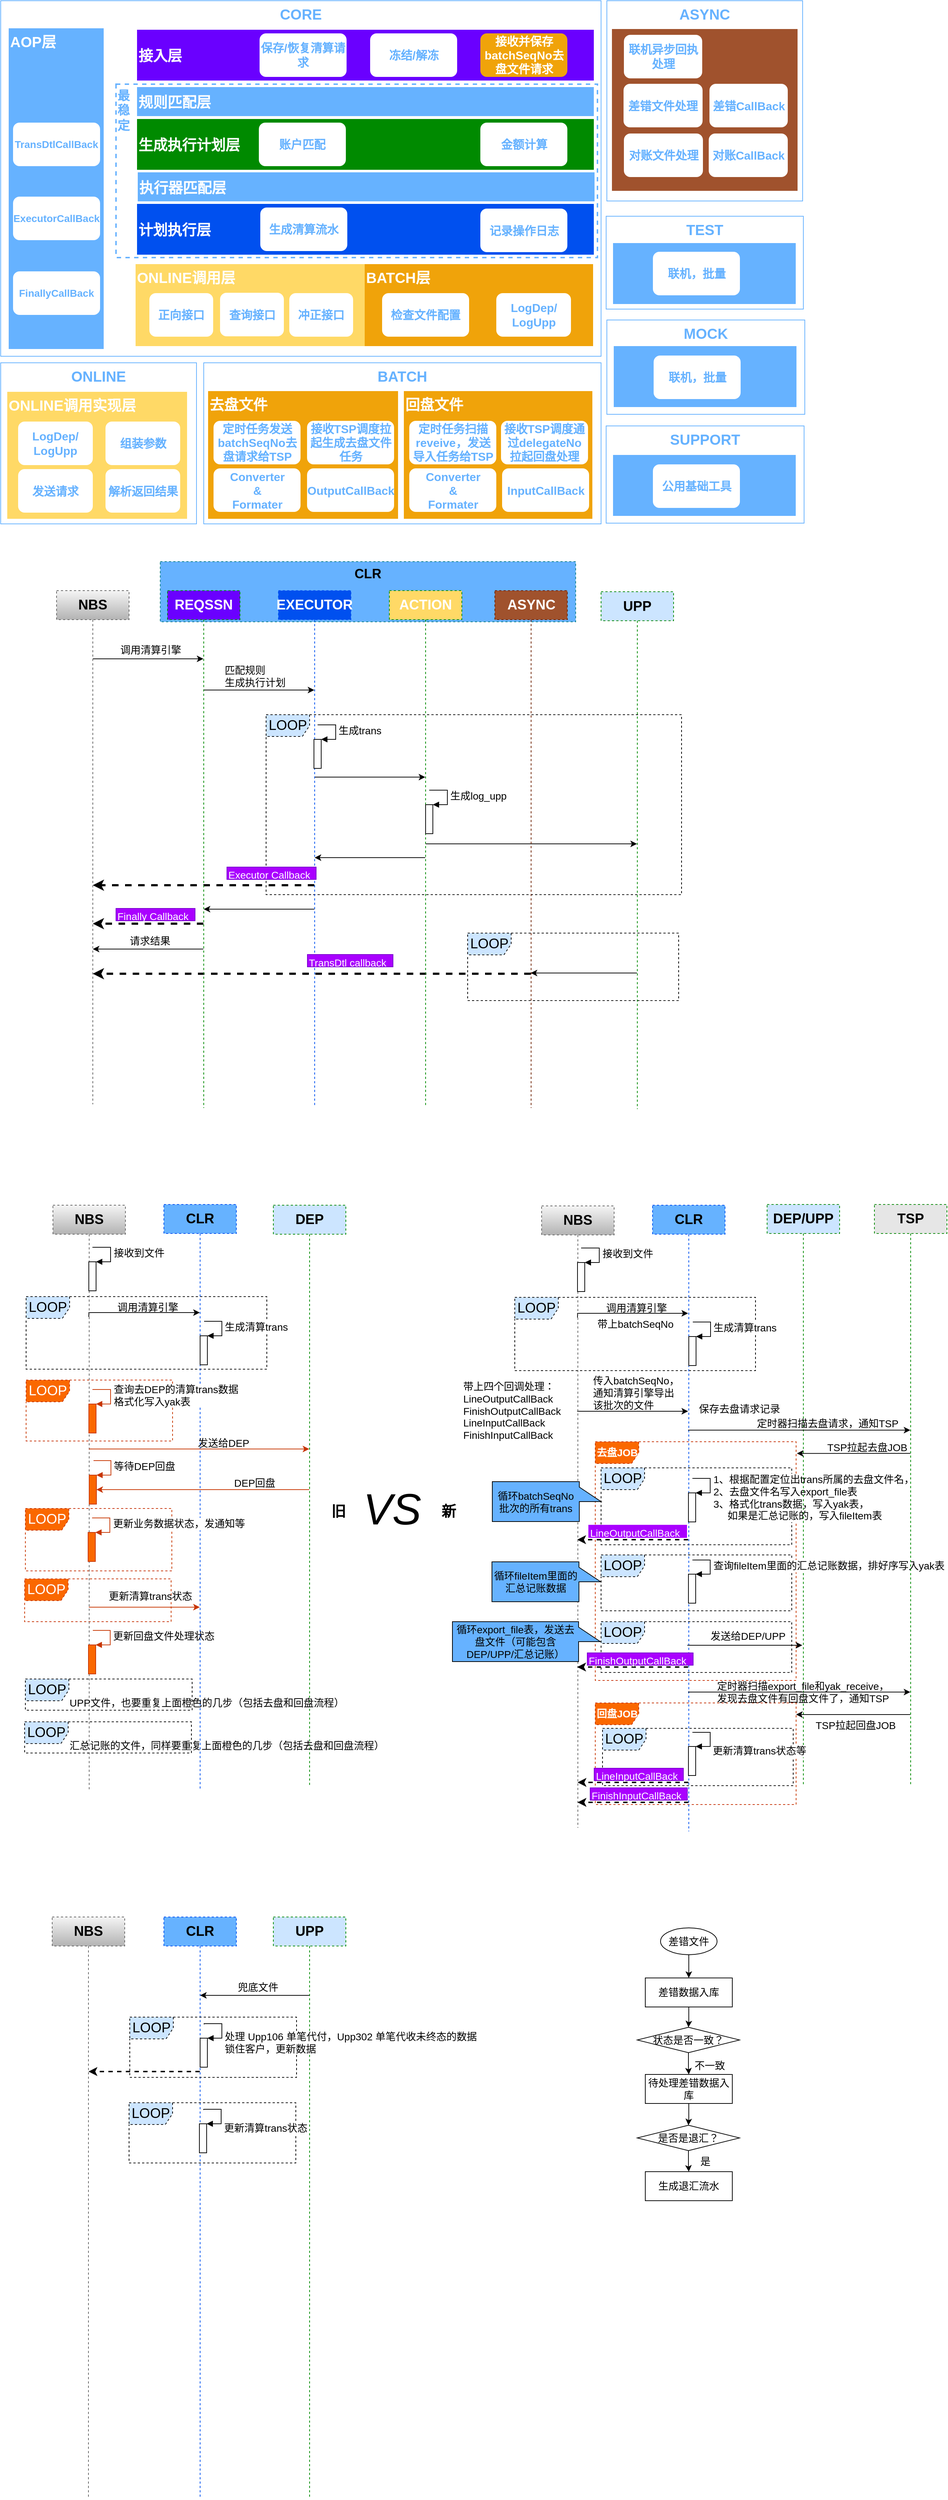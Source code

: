 <mxfile pages="1" version="11.2.8" type="github"><diagram id="kjUhLuTlYEf19-uYpVck" name="ÃÂÃÂ§ÃÂÃÂ¬ÃÂÃÂ¬ 1 ÃÂÃÂ©ÃÂÃÂ¡ÃÂÃÂµ"><mxGraphModel dx="1421" dy="790" grid="0" gridSize="10" guides="1" tooltips="1" connect="1" arrows="1" fold="1" page="0" pageScale="1" pageWidth="827" pageHeight="1169" math="0" shadow="0"><root><mxCell id="0"/><mxCell id="1" parent="0"/><mxCell id="Dk_QuYkN4jDLy0KGSyAI-215" value="回盘JOB" style="shape=umlFrame;whiteSpace=wrap;html=1;dashed=1;labelBackgroundColor=none;strokeColor=#C73500;strokeWidth=1;fillColor=#fa6800;fontSize=14;fontColor=#ffffff;align=left;fontStyle=1" parent="1" vertex="1"><mxGeometry x="820" y="2556" width="277" height="140" as="geometry"/></mxCell><mxCell id="Dk_QuYkN4jDLy0KGSyAI-204" value="去盘JOB" style="shape=umlFrame;whiteSpace=wrap;html=1;dashed=1;labelBackgroundColor=none;strokeColor=#C73500;strokeWidth=1;fillColor=#fa6800;fontSize=14;fontColor=#ffffff;align=left;fontStyle=1" parent="1" vertex="1"><mxGeometry x="820" y="2196" width="277" height="329" as="geometry"/></mxCell><mxCell id="Dk_QuYkN4jDLy0KGSyAI-158" value="LOOP" style="shape=umlFrame;whiteSpace=wrap;html=1;dashed=1;strokeColor=#000000;fillColor=#CCE5FF;fontSize=19;fontColor=#000000;" parent="1" vertex="1"><mxGeometry x="828" y="2232" width="263" height="106" as="geometry"/></mxCell><mxCell id="Dk_QuYkN4jDLy0KGSyAI-108" value="LOOP" style="shape=umlFrame;whiteSpace=wrap;html=1;dashed=1;strokeColor=#C73500;fillColor=#fa6800;fontSize=19;fontColor=#ffffff;" parent="1" vertex="1"><mxGeometry x="33" y="2385" width="202" height="59" as="geometry"/></mxCell><mxCell id="Dk_QuYkN4jDLy0KGSyAI-186" style="edgeStyle=orthogonalEdgeStyle;rounded=0;orthogonalLoop=1;jettySize=auto;html=1;strokeWidth=2;fontSize=14;fontColor=#000000;dashed=1;" parent="1" edge="1"><mxGeometry relative="1" as="geometry"><mxPoint x="948" y="2331" as="sourcePoint"/><mxPoint x="795" y="2331" as="targetPoint"/><Array as="points"><mxPoint x="860" y="2331"/><mxPoint x="860" y="2331"/></Array></mxGeometry></mxCell><mxCell id="Dk_QuYkN4jDLy0KGSyAI-76" value="LOOP" style="shape=umlFrame;whiteSpace=wrap;html=1;dashed=1;strokeColor=#000000;fillColor=#CCE5FF;fontSize=19;fontColor=#000000;" parent="1" vertex="1"><mxGeometry x="35" y="1996" width="332" height="100" as="geometry"/></mxCell><mxCell id="Dk_QuYkN4jDLy0KGSyAI-8" value="LOOP" style="shape=umlFrame;whiteSpace=wrap;html=1;dashed=1;strokeColor=#000000;fillColor=#CCE5FF;fontSize=19;fontColor=#000000;" parent="1" vertex="1"><mxGeometry x="366" y="1194" width="573" height="248" as="geometry"/></mxCell><mxCell id="Dk_QuYkN4jDLy0KGSyAI-35" style="edgeStyle=orthogonalEdgeStyle;rounded=0;orthogonalLoop=1;jettySize=auto;html=1;dashed=1;strokeWidth=3;fontSize=18;fontColor=#000000;" parent="1" source="Dk_QuYkN4jDLy0KGSyAI-39" target="Dk_QuYkN4jDLy0KGSyAI-1" edge="1"><mxGeometry relative="1" as="geometry"><Array as="points"><mxPoint x="559" y="1551"/><mxPoint x="559" y="1551"/></Array></mxGeometry></mxCell><mxCell id="Dk_QuYkN4jDLy0KGSyAI-34" value="LOOP" style="shape=umlFrame;whiteSpace=wrap;html=1;dashed=1;strokeColor=#000000;fillColor=#CCE5FF;fontSize=19;fontColor=#000000;" parent="1" vertex="1"><mxGeometry x="644" y="1495" width="291" height="93" as="geometry"/></mxCell><mxCell id="Dk_QuYkN4jDLy0KGSyAI-33" value="CLR" style="rounded=0;whiteSpace=wrap;html=1;fontSize=18;verticalAlign=top;fontStyle=1;dashed=1;fillColor=#66B2FF;strokeColor=#0e8088;" parent="1" vertex="1"><mxGeometry x="220" y="983" width="573" height="83" as="geometry"/></mxCell><mxCell id="4c6s9izEjnyOQbOyyqgE-10" value="&lt;div&gt;CORE&lt;/div&gt;&lt;div&gt;&lt;br&gt;&lt;/div&gt;" style="rounded=0;whiteSpace=wrap;html=1;align=center;fillColor=none;strokeColor=#66B2FF;fontSize=20;fontStyle=1;fontColor=#66B2FF;verticalAlign=top;" parent="1" vertex="1"><mxGeometry y="210" width="828" height="490" as="geometry"/></mxCell><mxCell id="uKmGDKJGISxBKUMgDR7r-21" value="&lt;div&gt;&lt;b style=&quot;font-size: 17px&quot;&gt;最&lt;/b&gt;&lt;/div&gt;&lt;div&gt;&lt;b style=&quot;font-size: 17px&quot;&gt;稳&lt;/b&gt;&lt;/div&gt;&lt;div&gt;&lt;b style=&quot;font-size: 17px&quot;&gt;定&lt;/b&gt;&lt;/div&gt;" style="rounded=0;whiteSpace=wrap;html=1;fillColor=none;fontColor=#66B2FF;dashed=1;align=left;verticalAlign=top;fontSize=17;strokeColor=#66B2FF;strokeWidth=2;" parent="1" vertex="1"><mxGeometry x="159" y="325" width="664" height="239" as="geometry"/></mxCell><mxCell id="4c6s9izEjnyOQbOyyqgE-11" value="BATCH" style="rounded=0;whiteSpace=wrap;html=1;align=center;fillColor=none;strokeColor=#66B2FF;fontSize=20;fontStyle=1;fontColor=#66B2FF;verticalAlign=top;" parent="1" vertex="1"><mxGeometry x="280" y="709" width="548" height="222" as="geometry"/></mxCell><mxCell id="4c6s9izEjnyOQbOyyqgE-26" value="回盘文件" style="rounded=0;whiteSpace=wrap;html=1;align=left;fillColor=#f0a30a;strokeColor=none;fontSize=20;fontStyle=1;verticalAlign=top;fontColor=#ffffff;" parent="1" vertex="1"><mxGeometry x="556" y="748" width="260" height="176" as="geometry"/></mxCell><mxCell id="4c6s9izEjnyOQbOyyqgE-12" value="ONLINE" style="rounded=0;whiteSpace=wrap;html=1;align=center;fillColor=none;strokeColor=#66B2FF;fontSize=20;fontStyle=1;fontColor=#66B2FF;verticalAlign=top;" parent="1" vertex="1"><mxGeometry y="709" width="270" height="222" as="geometry"/></mxCell><mxCell id="1P6K6oFf8oCfgGA-prA9-4" value="ONLINE调用层" style="rounded=0;whiteSpace=wrap;html=1;align=left;fillColor=#FFD966;strokeColor=none;fontSize=20;fontStyle=1;fontColor=#FFFFFF;verticalAlign=top;" parent="1" vertex="1"><mxGeometry x="186" y="573" width="318" height="113" as="geometry"/></mxCell><mxCell id="H8eZMBbduY-FewTbX4_A-4" value="&lt;font style=&quot;font-size: 20px;&quot; color=&quot;#FFFFFF&quot;&gt;接入层&lt;/font&gt;" style="rounded=0;whiteSpace=wrap;html=1;align=left;fillColor=#6A00FF;strokeColor=none;fontFamily=Helvetica;fontSize=20;fontStyle=1;fontColor=#ffffff;" parent="1" vertex="1"><mxGeometry x="188" y="250" width="630" height="70" as="geometry"/></mxCell><mxCell id="H8eZMBbduY-FewTbX4_A-7" value="&lt;font style=&quot;font-size: 20px&quot; color=&quot;#FFFFFF&quot;&gt;规则&lt;/font&gt;&lt;font style=&quot;font-size: 20px&quot; color=&quot;#FFFFFF&quot;&gt;&lt;font style=&quot;font-size: 20px&quot; color=&quot;#FFFFFF&quot;&gt;匹配&lt;/font&gt;层&lt;/font&gt;" style="rounded=0;whiteSpace=wrap;html=1;align=left;fillColor=#66B2FF;strokeColor=none;fontSize=20;fontStyle=1;fontColor=#ffffff;" parent="1" vertex="1"><mxGeometry x="188" y="329" width="630" height="40" as="geometry"/></mxCell><mxCell id="jm_BWGQIBMTPluMQ3C9E-6" value="&lt;font style=&quot;font-size: 20px&quot; color=&quot;#FFFFFF&quot;&gt;生成执行计划层&lt;/font&gt;" style="rounded=0;whiteSpace=wrap;html=1;align=left;fillColor=#008A00;strokeColor=none;fontSize=20;fontStyle=1;fontColor=#ffffff;" parent="1" vertex="1"><mxGeometry x="188" y="373" width="630" height="70" as="geometry"/></mxCell><mxCell id="jm_BWGQIBMTPluMQ3C9E-7" value="账户匹配" style="rounded=1;whiteSpace=wrap;html=1;align=center;fontSize=16;strokeColor=none;fontColor=#66B2FF;fontStyle=1" parent="1" vertex="1"><mxGeometry x="356" y="378" width="120" height="60" as="geometry"/></mxCell><mxCell id="jm_BWGQIBMTPluMQ3C9E-9" value="&lt;div&gt;金额计算&lt;/div&gt;" style="rounded=1;whiteSpace=wrap;html=1;align=center;fontSize=16;strokeColor=none;fontColor=#66B2FF;fontStyle=1" parent="1" vertex="1"><mxGeometry x="661.5" y="378" width="120" height="60" as="geometry"/></mxCell><mxCell id="jm_BWGQIBMTPluMQ3C9E-10" value="计划执行层" style="rounded=0;whiteSpace=wrap;html=1;align=left;fillColor=#0050EF;strokeColor=none;fontSize=20;fontStyle=1;fontColor=#ffffff;" parent="1" vertex="1"><mxGeometry x="188" y="490" width="630" height="70" as="geometry"/></mxCell><mxCell id="1P6K6oFf8oCfgGA-prA9-13" value="去盘文件" style="rounded=0;whiteSpace=wrap;html=1;align=left;fillColor=#f0a30a;strokeColor=none;fontSize=20;fontStyle=1;verticalAlign=top;fontColor=#ffffff;" parent="1" vertex="1"><mxGeometry x="286" y="748" width="262" height="176" as="geometry"/></mxCell><mxCell id="4c6s9izEjnyOQbOyyqgE-1" value="正向接口" style="rounded=1;whiteSpace=wrap;html=1;align=center;fontSize=16;strokeColor=none;fontColor=#66B2FF;fontStyle=1" parent="1" vertex="1"><mxGeometry x="205" y="613" width="88" height="60" as="geometry"/></mxCell><mxCell id="4c6s9izEjnyOQbOyyqgE-2" value="BATCH层" style="rounded=0;whiteSpace=wrap;html=1;align=left;fillColor=#f0a30a;strokeColor=none;fontSize=20;fontStyle=1;verticalAlign=top;fontColor=#ffffff;" parent="1" vertex="1"><mxGeometry x="502" y="573" width="315" height="113" as="geometry"/></mxCell><mxCell id="4c6s9izEjnyOQbOyyqgE-4" value="检查文件配置" style="rounded=1;whiteSpace=wrap;html=1;align=center;fontSize=16;strokeColor=none;fontColor=#66B2FF;fontStyle=1" parent="1" vertex="1"><mxGeometry x="526" y="613" width="120" height="60" as="geometry"/></mxCell><mxCell id="4c6s9izEjnyOQbOyyqgE-5" value="AOP层" style="rounded=0;whiteSpace=wrap;html=1;align=left;fillColor=#66B2FF;strokeColor=none;fontSize=20;fontStyle=1;fontColor=#ffffff;verticalAlign=top;" parent="1" vertex="1"><mxGeometry x="11" y="248" width="131" height="442" as="geometry"/></mxCell><mxCell id="4c6s9izEjnyOQbOyyqgE-13" value="FinallyCallBack" style="rounded=1;whiteSpace=wrap;html=1;align=center;fontSize=14;strokeColor=none;fontColor=#66B2FF;fontStyle=1" parent="1" vertex="1"><mxGeometry x="17" y="583" width="120" height="60" as="geometry"/></mxCell><mxCell id="4c6s9izEjnyOQbOyyqgE-24" value="ONLINE调用实现层" style="rounded=0;whiteSpace=wrap;html=1;align=left;fillColor=#FFD966;strokeColor=none;fontSize=20;fontStyle=1;fontColor=#FFFFFF;verticalAlign=top;" parent="1" vertex="1"><mxGeometry x="9" y="749" width="248" height="175" as="geometry"/></mxCell><mxCell id="4c6s9izEjnyOQbOyyqgE-25" value="&lt;div&gt;LogDep/&lt;/div&gt;&lt;div&gt;LogUpp&lt;/div&gt;" style="rounded=1;whiteSpace=wrap;html=1;align=center;fontSize=16;strokeColor=none;fontColor=#66B2FF;fontStyle=1" parent="1" vertex="1"><mxGeometry x="24" y="790" width="103" height="60" as="geometry"/></mxCell><mxCell id="4c6s9izEjnyOQbOyyqgE-30" value="ASYNC" style="rounded=0;whiteSpace=wrap;html=1;align=center;fillColor=none;strokeColor=#66B2FF;fontSize=20;fontStyle=1;fontColor=#66B2FF;verticalAlign=top;" parent="1" vertex="1"><mxGeometry x="836" y="210" width="270" height="276" as="geometry"/></mxCell><mxCell id="4c6s9izEjnyOQbOyyqgE-31" value="" style="rounded=0;whiteSpace=wrap;html=1;align=left;fillColor=#a0522d;strokeColor=none;fontSize=20;fontStyle=1;verticalAlign=top;fontColor=#ffffff;" parent="1" vertex="1"><mxGeometry x="843" y="249" width="256" height="223" as="geometry"/></mxCell><mxCell id="4c6s9izEjnyOQbOyyqgE-32" value="联机异步回执处理" style="rounded=1;whiteSpace=wrap;html=1;align=center;fontSize=16;strokeColor=none;fontColor=#66B2FF;fontStyle=1" parent="1" vertex="1"><mxGeometry x="859.5" y="257" width="108" height="60" as="geometry"/></mxCell><mxCell id="TYmXcNXVdZr6F9isr1yF-2" value="&lt;div&gt;生成清算流水&lt;/div&gt;" style="rounded=1;whiteSpace=wrap;html=1;align=center;fontSize=16;strokeColor=none;fontColor=#66B2FF;fontStyle=1" parent="1" vertex="1"><mxGeometry x="358" y="495" width="120" height="60" as="geometry"/></mxCell><mxCell id="TYmXcNXVdZr6F9isr1yF-3" value="记录操作日志" style="rounded=1;whiteSpace=wrap;html=1;align=center;fontSize=16;strokeColor=none;fontColor=#66B2FF;fontStyle=1" parent="1" vertex="1"><mxGeometry x="661.5" y="496.5" width="120" height="60" as="geometry"/></mxCell><mxCell id="uqlAVvZez1j8Dtwm_awE-3" value="TEST" style="rounded=0;whiteSpace=wrap;html=1;align=center;fillColor=none;strokeColor=#66B2FF;fontSize=20;fontStyle=1;fontColor=#66B2FF;verticalAlign=top;" parent="1" vertex="1"><mxGeometry x="835" y="507" width="272" height="128" as="geometry"/></mxCell><mxCell id="uqlAVvZez1j8Dtwm_awE-4" value="MOCK" style="rounded=0;whiteSpace=wrap;html=1;align=center;fillColor=none;strokeColor=#66B2FF;fontSize=20;fontStyle=1;fontColor=#66B2FF;verticalAlign=top;" parent="1" vertex="1"><mxGeometry x="836" y="650" width="273" height="130" as="geometry"/></mxCell><mxCell id="uqlAVvZez1j8Dtwm_awE-5" value="" style="rounded=0;whiteSpace=wrap;html=1;align=left;fillColor=#66B2FF;strokeColor=none;fontSize=20;fontStyle=1;fontColor=#ffffff;verticalAlign=top;" parent="1" vertex="1"><mxGeometry x="844.5" y="544" width="252" height="84" as="geometry"/></mxCell><mxCell id="uqlAVvZez1j8Dtwm_awE-6" value="联机，批量" style="rounded=1;whiteSpace=wrap;html=1;align=center;fontSize=16;strokeColor=none;fontColor=#66B2FF;fontStyle=1" parent="1" vertex="1"><mxGeometry x="899.5" y="556" width="120" height="60" as="geometry"/></mxCell><mxCell id="uqlAVvZez1j8Dtwm_awE-7" value="" style="rounded=0;whiteSpace=wrap;html=1;align=left;fillColor=#66B2FF;strokeColor=none;fontSize=20;fontStyle=1;fontColor=#ffffff;verticalAlign=top;" parent="1" vertex="1"><mxGeometry x="845.5" y="686" width="252" height="84" as="geometry"/></mxCell><mxCell id="uqlAVvZez1j8Dtwm_awE-8" value="联机，批量" style="rounded=1;whiteSpace=wrap;html=1;align=center;fontSize=16;strokeColor=none;fontColor=#66B2FF;fontStyle=1" parent="1" vertex="1"><mxGeometry x="900.5" y="699" width="120" height="60" as="geometry"/></mxCell><mxCell id="H8eZMBbduY-FewTbX4_A-2" value="保存/恢复清算请求" style="rounded=1;whiteSpace=wrap;html=1;align=center;fontSize=16;strokeColor=none;fontColor=#66B2FF;fontStyle=1" parent="1" vertex="1"><mxGeometry x="357" y="255" width="120" height="60" as="geometry"/></mxCell><mxCell id="H8eZMBbduY-FewTbX4_A-3" value="接收并保存batchSeqNo去盘文件请求" style="rounded=1;whiteSpace=wrap;html=1;align=center;fontSize=16;strokeColor=none;fontStyle=1;fillColor=#f0a30a;fontColor=#ffffff;" parent="1" vertex="1"><mxGeometry x="661.5" y="255" width="120" height="60" as="geometry"/></mxCell><mxCell id="uKmGDKJGISxBKUMgDR7r-4" value="组装参数" style="rounded=1;whiteSpace=wrap;html=1;align=center;fontSize=16;strokeColor=none;fontColor=#66B2FF;fontStyle=1" parent="1" vertex="1"><mxGeometry x="144.5" y="790" width="103" height="60" as="geometry"/></mxCell><mxCell id="uKmGDKJGISxBKUMgDR7r-5" value="发送请求" style="rounded=1;whiteSpace=wrap;html=1;align=center;fontSize=16;strokeColor=none;fontColor=#66B2FF;fontStyle=1" parent="1" vertex="1"><mxGeometry x="24" y="855.5" width="103" height="60" as="geometry"/></mxCell><mxCell id="uKmGDKJGISxBKUMgDR7r-6" value="解析返回结果" style="rounded=1;whiteSpace=wrap;html=1;align=center;fontSize=16;strokeColor=none;fontColor=#66B2FF;fontStyle=1" parent="1" vertex="1"><mxGeometry x="144.5" y="855.5" width="103" height="60" as="geometry"/></mxCell><mxCell id="uKmGDKJGISxBKUMgDR7r-14" value="差错文件处理" style="rounded=1;whiteSpace=wrap;html=1;align=center;fontSize=16;strokeColor=none;fontColor=#66B2FF;fontStyle=1" parent="1" vertex="1"><mxGeometry x="859" y="324.5" width="109" height="60" as="geometry"/></mxCell><mxCell id="4c6s9izEjnyOQbOyyqgE-14" value="定时任务发送batchSeqNo去盘请求给TSP" style="rounded=1;whiteSpace=wrap;html=1;align=center;fontSize=16;strokeColor=none;fontColor=#66B2FF;fontStyle=1" parent="1" vertex="1"><mxGeometry x="293.5" y="789" width="120" height="60" as="geometry"/></mxCell><mxCell id="4c6s9izEjnyOQbOyyqgE-17" value="定时任务扫描reveive，发送导入任务给TSP" style="rounded=1;whiteSpace=wrap;html=1;align=center;fontSize=16;strokeColor=none;fontColor=#66B2FF;fontStyle=1" parent="1" vertex="1"><mxGeometry x="563.5" y="789" width="120" height="60" as="geometry"/></mxCell><mxCell id="4c6s9izEjnyOQbOyyqgE-18" value="接收TSP调度通过delegateNo拉起回盘处理" style="rounded=1;whiteSpace=wrap;html=1;align=center;fontSize=16;strokeColor=none;fontColor=#66B2FF;fontStyle=1" parent="1" vertex="1"><mxGeometry x="690" y="789" width="120" height="60" as="geometry"/></mxCell><mxCell id="uqlAVvZez1j8Dtwm_awE-9" value="Converter&lt;br&gt;&amp;amp;&lt;br&gt;Formater" style="rounded=1;whiteSpace=wrap;html=1;align=center;fontSize=16;strokeColor=none;fontColor=#66B2FF;fontStyle=1" parent="1" vertex="1"><mxGeometry x="293.5" y="854.5" width="120" height="60" as="geometry"/></mxCell><mxCell id="uqlAVvZez1j8Dtwm_awE-10" value="Converter&lt;br&gt;&amp;amp;&lt;br&gt;Formater" style="rounded=1;whiteSpace=wrap;html=1;align=center;fontSize=16;strokeColor=none;fontColor=#66B2FF;fontStyle=1" parent="1" vertex="1"><mxGeometry x="563.5" y="854.5" width="120" height="60" as="geometry"/></mxCell><mxCell id="uKmGDKJGISxBKUMgDR7r-25" value="接收TSP调度拉起生成去盘文件任务" style="rounded=1;whiteSpace=wrap;html=1;align=center;fontSize=16;strokeColor=none;fontColor=#66B2FF;fontStyle=1" parent="1" vertex="1"><mxGeometry x="422.5" y="789" width="120" height="60" as="geometry"/></mxCell><mxCell id="uKmGDKJGISxBKUMgDR7r-26" value="OutputCallBack" style="rounded=1;whiteSpace=wrap;html=1;align=center;fontSize=16;strokeColor=none;fontColor=#66B2FF;fontStyle=1" parent="1" vertex="1"><mxGeometry x="422.5" y="854.5" width="120" height="60" as="geometry"/></mxCell><mxCell id="uKmGDKJGISxBKUMgDR7r-27" value="ExecutorCallBack" style="rounded=1;whiteSpace=wrap;html=1;align=center;fontSize=14;strokeColor=none;fontColor=#66B2FF;fontStyle=1" parent="1" vertex="1"><mxGeometry x="17" y="480" width="120" height="60" as="geometry"/></mxCell><mxCell id="uKmGDKJGISxBKUMgDR7r-28" value="差错CallBack" style="rounded=1;whiteSpace=wrap;html=1;align=center;fontSize=16;strokeColor=none;fontColor=#66B2FF;fontStyle=1" parent="1" vertex="1"><mxGeometry x="977.5" y="324.5" width="108" height="60" as="geometry"/></mxCell><mxCell id="uKmGDKJGISxBKUMgDR7r-29" value="对账文件处理" style="rounded=1;whiteSpace=wrap;html=1;align=center;fontSize=16;strokeColor=none;fontColor=#66B2FF;fontStyle=1" parent="1" vertex="1"><mxGeometry x="859.5" y="393" width="109" height="60" as="geometry"/></mxCell><mxCell id="uKmGDKJGISxBKUMgDR7r-30" value="对账CallBack" style="rounded=1;whiteSpace=wrap;html=1;align=center;fontSize=16;strokeColor=none;fontColor=#66B2FF;fontStyle=1" parent="1" vertex="1"><mxGeometry x="976.5" y="393" width="109" height="60" as="geometry"/></mxCell><mxCell id="uKmGDKJGISxBKUMgDR7r-31" value="查询接口" style="rounded=1;whiteSpace=wrap;html=1;align=center;fontSize=16;strokeColor=none;fontColor=#66B2FF;fontStyle=1" parent="1" vertex="1"><mxGeometry x="302.5" y="612.5" width="88" height="60" as="geometry"/></mxCell><mxCell id="uKmGDKJGISxBKUMgDR7r-32" value="冲正接口" style="rounded=1;whiteSpace=wrap;html=1;align=center;fontSize=16;strokeColor=none;fontColor=#66B2FF;fontStyle=1" parent="1" vertex="1"><mxGeometry x="398" y="613" width="88" height="60" as="geometry"/></mxCell><mxCell id="uKmGDKJGISxBKUMgDR7r-33" value="InputCallBack" style="rounded=1;whiteSpace=wrap;html=1;align=center;fontSize=16;strokeColor=none;fontColor=#66B2FF;fontStyle=1" parent="1" vertex="1"><mxGeometry x="691.5" y="854.5" width="120" height="60" as="geometry"/></mxCell><mxCell id="uKmGDKJGISxBKUMgDR7r-34" value="SUPPORT" style="rounded=0;whiteSpace=wrap;html=1;align=center;fillColor=none;strokeColor=#66B2FF;fontSize=20;fontStyle=1;fontColor=#66B2FF;verticalAlign=top;" parent="1" vertex="1"><mxGeometry x="835" y="796" width="273" height="134" as="geometry"/></mxCell><mxCell id="uKmGDKJGISxBKUMgDR7r-35" value="" style="rounded=0;whiteSpace=wrap;html=1;align=left;fillColor=#66B2FF;strokeColor=none;fontSize=20;fontStyle=1;fontColor=#ffffff;verticalAlign=top;" parent="1" vertex="1"><mxGeometry x="844.5" y="836" width="252" height="84" as="geometry"/></mxCell><mxCell id="uKmGDKJGISxBKUMgDR7r-36" value="公用基础工具" style="rounded=1;whiteSpace=wrap;html=1;align=center;fontSize=16;strokeColor=none;fontColor=#66B2FF;fontStyle=1" parent="1" vertex="1"><mxGeometry x="899.5" y="849" width="120" height="60" as="geometry"/></mxCell><mxCell id="Dk_QuYkN4jDLy0KGSyAI-7" style="edgeStyle=orthogonalEdgeStyle;rounded=0;orthogonalLoop=1;jettySize=auto;html=1;fontSize=19;fontColor=#000000;" parent="1" source="Dk_QuYkN4jDLy0KGSyAI-1" target="Dk_QuYkN4jDLy0KGSyAI-5" edge="1"><mxGeometry relative="1" as="geometry"><Array as="points"><mxPoint x="203" y="1117"/><mxPoint x="203" y="1117"/></Array></mxGeometry></mxCell><mxCell id="Dk_QuYkN4jDLy0KGSyAI-1" value="NBS" style="shape=umlLifeline;perimeter=lifelinePerimeter;whiteSpace=wrap;html=1;container=1;collapsible=0;recursiveResize=0;outlineConnect=0;dashed=1;strokeColor=#666666;fillColor=#f5f5f5;fontSize=19;fontStyle=1;gradientColor=#b3b3b3;fontColor=#000000;" parent="1" vertex="1"><mxGeometry x="77" y="1023" width="100" height="708" as="geometry"/></mxCell><mxCell id="Dk_QuYkN4jDLy0KGSyAI-20" style="edgeStyle=orthogonalEdgeStyle;rounded=0;orthogonalLoop=1;jettySize=auto;html=1;fontSize=14;fontColor=#000000;" parent="1" source="Dk_QuYkN4jDLy0KGSyAI-4" target="Dk_QuYkN4jDLy0KGSyAI-12" edge="1"><mxGeometry relative="1" as="geometry"><Array as="points"><mxPoint x="524" y="1280"/><mxPoint x="524" y="1280"/></Array></mxGeometry></mxCell><mxCell id="Dk_QuYkN4jDLy0KGSyAI-29" style="edgeStyle=orthogonalEdgeStyle;rounded=0;orthogonalLoop=1;jettySize=auto;html=1;strokeWidth=3;fontSize=14;fontColor=#000000;dashed=1;" parent="1" source="Dk_QuYkN4jDLy0KGSyAI-4" target="Dk_QuYkN4jDLy0KGSyAI-1" edge="1"><mxGeometry relative="1" as="geometry"><Array as="points"><mxPoint x="223" y="1429"/><mxPoint x="223" y="1429"/></Array></mxGeometry></mxCell><mxCell id="Dk_QuYkN4jDLy0KGSyAI-36" style="edgeStyle=orthogonalEdgeStyle;rounded=0;orthogonalLoop=1;jettySize=auto;html=1;strokeWidth=1;fontSize=18;fontColor=#000000;" parent="1" source="Dk_QuYkN4jDLy0KGSyAI-4" target="Dk_QuYkN4jDLy0KGSyAI-5" edge="1"><mxGeometry relative="1" as="geometry"><Array as="points"><mxPoint x="359" y="1462"/><mxPoint x="359" y="1462"/></Array></mxGeometry></mxCell><mxCell id="Dk_QuYkN4jDLy0KGSyAI-4" value="EXECUTOR" style="shape=umlLifeline;perimeter=lifelinePerimeter;whiteSpace=wrap;html=1;container=1;collapsible=0;recursiveResize=0;outlineConnect=0;dashed=1;strokeColor=#0050EF;fillColor=#0050EF;fontSize=19;fontColor=#FFFFFF;fontStyle=1" parent="1" vertex="1"><mxGeometry x="383" y="1023" width="100" height="710" as="geometry"/></mxCell><mxCell id="Dk_QuYkN4jDLy0KGSyAI-18" value="" style="html=1;points=[];perimeter=orthogonalPerimeter;strokeColor=#000000;fillColor=#ffffff;fontSize=14;fontColor=#FFFFFF;" parent="Dk_QuYkN4jDLy0KGSyAI-4" vertex="1"><mxGeometry x="49" y="205" width="10" height="40" as="geometry"/></mxCell><mxCell id="Dk_QuYkN4jDLy0KGSyAI-19" value="生成trans" style="edgeStyle=orthogonalEdgeStyle;html=1;align=left;spacingLeft=2;endArrow=block;rounded=0;entryX=1;entryY=0;fontSize=14;fontColor=#000000;" parent="Dk_QuYkN4jDLy0KGSyAI-4" target="Dk_QuYkN4jDLy0KGSyAI-18" edge="1"><mxGeometry relative="1" as="geometry"><mxPoint x="54" y="185" as="sourcePoint"/><Array as="points"><mxPoint x="79" y="185"/></Array></mxGeometry></mxCell><mxCell id="Dk_QuYkN4jDLy0KGSyAI-9" style="edgeStyle=orthogonalEdgeStyle;rounded=0;orthogonalLoop=1;jettySize=auto;html=1;fontSize=19;fontColor=#000000;" parent="1" source="Dk_QuYkN4jDLy0KGSyAI-5" target="Dk_QuYkN4jDLy0KGSyAI-4" edge="1"><mxGeometry relative="1" as="geometry"><Array as="points"><mxPoint x="365" y="1160"/><mxPoint x="365" y="1160"/></Array></mxGeometry></mxCell><mxCell id="Dk_QuYkN4jDLy0KGSyAI-31" style="edgeStyle=orthogonalEdgeStyle;rounded=0;orthogonalLoop=1;jettySize=auto;html=1;dashed=1;strokeWidth=3;fontSize=14;fontColor=#000000;" parent="1" source="Dk_QuYkN4jDLy0KGSyAI-5" target="Dk_QuYkN4jDLy0KGSyAI-1" edge="1"><mxGeometry relative="1" as="geometry"><Array as="points"><mxPoint x="211" y="1482"/><mxPoint x="211" y="1482"/></Array></mxGeometry></mxCell><mxCell id="Dk_QuYkN4jDLy0KGSyAI-37" style="edgeStyle=orthogonalEdgeStyle;rounded=0;orthogonalLoop=1;jettySize=auto;html=1;strokeWidth=1;fontSize=18;fontColor=#000000;" parent="1" source="Dk_QuYkN4jDLy0KGSyAI-5" target="Dk_QuYkN4jDLy0KGSyAI-1" edge="1"><mxGeometry relative="1" as="geometry"><Array as="points"><mxPoint x="208" y="1517"/><mxPoint x="208" y="1517"/></Array></mxGeometry></mxCell><mxCell id="Dk_QuYkN4jDLy0KGSyAI-5" value="REQSSN" style="shape=umlLifeline;perimeter=lifelinePerimeter;whiteSpace=wrap;html=1;container=1;collapsible=0;recursiveResize=0;outlineConnect=0;dashed=1;strokeColor=#008A00;fillColor=#6A00FF;fontSize=19;fontColor=#FFFFFF;fontStyle=1" parent="1" vertex="1"><mxGeometry x="230" y="1023" width="100" height="713" as="geometry"/></mxCell><mxCell id="Dk_QuYkN4jDLy0KGSyAI-25" style="edgeStyle=orthogonalEdgeStyle;rounded=0;orthogonalLoop=1;jettySize=auto;html=1;fontSize=14;fontColor=#000000;strokeWidth=1;" parent="1" edge="1"><mxGeometry relative="1" as="geometry"><mxPoint x="877.5" y="1550" as="sourcePoint"/><mxPoint x="731" y="1550" as="targetPoint"/><Array as="points"><mxPoint x="827" y="1550"/><mxPoint x="827" y="1550"/></Array></mxGeometry></mxCell><mxCell id="Dk_QuYkN4jDLy0KGSyAI-6" value="UPP" style="shape=umlLifeline;perimeter=lifelinePerimeter;whiteSpace=wrap;html=1;container=1;collapsible=0;recursiveResize=0;outlineConnect=0;dashed=1;strokeColor=#008A00;fillColor=#CCE5FF;fontSize=19;fontColor=#000000;fontStyle=1" parent="1" vertex="1"><mxGeometry x="828" y="1024.5" width="100" height="713" as="geometry"/></mxCell><mxCell id="Dk_QuYkN4jDLy0KGSyAI-10" value="调用清算引擎" style="text;html=1;resizable=0;points=[];autosize=1;align=left;verticalAlign=top;spacingTop=-4;fontSize=14;fontColor=#000000;" parent="1" vertex="1"><mxGeometry x="162.5" y="1094" width="94" height="17" as="geometry"/></mxCell><mxCell id="Dk_QuYkN4jDLy0KGSyAI-11" value="匹配规则&lt;br&gt;生成执行计划" style="text;html=1;resizable=0;points=[];autosize=1;align=left;verticalAlign=top;spacingTop=-4;fontSize=14;fontColor=#000000;" parent="1" vertex="1"><mxGeometry x="306.5" y="1122" width="94" height="34" as="geometry"/></mxCell><mxCell id="Dk_QuYkN4jDLy0KGSyAI-24" style="edgeStyle=orthogonalEdgeStyle;rounded=0;orthogonalLoop=1;jettySize=auto;html=1;fontSize=14;fontColor=#000000;" parent="1" source="Dk_QuYkN4jDLy0KGSyAI-12" target="Dk_QuYkN4jDLy0KGSyAI-6" edge="1"><mxGeometry relative="1" as="geometry"><Array as="points"><mxPoint x="652" y="1372"/><mxPoint x="652" y="1372"/></Array></mxGeometry></mxCell><mxCell id="Dk_QuYkN4jDLy0KGSyAI-27" style="edgeStyle=orthogonalEdgeStyle;rounded=0;orthogonalLoop=1;jettySize=auto;html=1;strokeWidth=1;fontSize=14;fontColor=#000000;" parent="1" source="Dk_QuYkN4jDLy0KGSyAI-12" target="Dk_QuYkN4jDLy0KGSyAI-4" edge="1"><mxGeometry relative="1" as="geometry"><Array as="points"><mxPoint x="493" y="1391"/><mxPoint x="493" y="1391"/></Array></mxGeometry></mxCell><mxCell id="Dk_QuYkN4jDLy0KGSyAI-12" value="ACTION" style="shape=umlLifeline;perimeter=lifelinePerimeter;whiteSpace=wrap;html=1;container=1;collapsible=0;recursiveResize=0;outlineConnect=0;dashed=1;strokeColor=#008A00;fillColor=#FFD966;fontSize=19;fontColor=#FFFFFF;fontStyle=1" parent="1" vertex="1"><mxGeometry x="536" y="1023" width="100" height="710" as="geometry"/></mxCell><mxCell id="Dk_QuYkN4jDLy0KGSyAI-13" value="冻结/解冻" style="rounded=1;whiteSpace=wrap;html=1;align=center;fontSize=16;strokeColor=none;fontColor=#66B2FF;fontStyle=1" parent="1" vertex="1"><mxGeometry x="509.5" y="255" width="120" height="60" as="geometry"/></mxCell><mxCell id="Dk_QuYkN4jDLy0KGSyAI-22" value="生成log_upp" style="edgeStyle=orthogonalEdgeStyle;html=1;align=left;spacingLeft=2;endArrow=block;rounded=0;entryX=1;entryY=0;fontSize=14;fontColor=#000000;" parent="1" target="Dk_QuYkN4jDLy0KGSyAI-23" edge="1"><mxGeometry relative="1" as="geometry"><mxPoint x="591" y="1298" as="sourcePoint"/><Array as="points"><mxPoint x="616" y="1298"/></Array></mxGeometry></mxCell><mxCell id="Dk_QuYkN4jDLy0KGSyAI-23" value="" style="html=1;points=[];perimeter=orthogonalPerimeter;strokeColor=#000000;fillColor=#ffffff;fontSize=14;fontColor=#FFFFFF;" parent="1" vertex="1"><mxGeometry x="586" y="1318" width="10" height="40" as="geometry"/></mxCell><mxCell id="Dk_QuYkN4jDLy0KGSyAI-26" value="TransDtl callback" style="text;html=1;resizable=0;points=[];autosize=1;align=left;verticalAlign=top;spacingTop=-4;fontSize=14;fillColor=#aa00ff;strokeColor=#7700CC;fontColor=#ffffff;" parent="1" vertex="1"><mxGeometry x="423" y="1524.5" width="118" height="17" as="geometry"/></mxCell><mxCell id="Dk_QuYkN4jDLy0KGSyAI-30" value="Executor Callback" style="text;html=1;resizable=0;points=[];autosize=1;align=left;verticalAlign=top;spacingTop=-4;fontSize=14;fillColor=#aa00ff;strokeColor=#7700CC;fontColor=#ffffff;" parent="1" vertex="1"><mxGeometry x="312" y="1404" width="123" height="17" as="geometry"/></mxCell><mxCell id="Dk_QuYkN4jDLy0KGSyAI-32" value="&lt;div&gt;Finally Callback&lt;/div&gt;" style="text;html=1;resizable=0;points=[];autosize=1;align=left;verticalAlign=top;spacingTop=-4;fontSize=14;fillColor=#aa00ff;strokeColor=#7700CC;fontColor=#ffffff;" parent="1" vertex="1"><mxGeometry x="159" y="1461" width="109" height="17" as="geometry"/></mxCell><mxCell id="Dk_QuYkN4jDLy0KGSyAI-38" value="请求结果" style="text;html=1;resizable=0;points=[];autosize=1;align=left;verticalAlign=top;spacingTop=-4;fontSize=14;fontColor=#000000;" parent="1" vertex="1"><mxGeometry x="176" y="1495" width="66" height="17" as="geometry"/></mxCell><mxCell id="Dk_QuYkN4jDLy0KGSyAI-39" value="ASYNC" style="shape=umlLifeline;perimeter=lifelinePerimeter;whiteSpace=wrap;html=1;container=1;collapsible=0;recursiveResize=0;outlineConnect=0;dashed=1;fontSize=19;fontStyle=1;fillColor=#a0522d;strokeColor=#6D1F00;fontColor=#ffffff;" parent="1" vertex="1"><mxGeometry x="681.5" y="1023" width="100" height="713" as="geometry"/></mxCell><mxCell id="Dk_QuYkN4jDLy0KGSyAI-44" style="edgeStyle=orthogonalEdgeStyle;rounded=0;orthogonalLoop=1;jettySize=auto;html=1;fontSize=19;fontColor=#000000;" parent="1" edge="1"><mxGeometry relative="1" as="geometry"><mxPoint x="121.5" y="2024" as="sourcePoint"/><mxPoint x="274.5" y="2018" as="targetPoint"/><Array as="points"><mxPoint x="122" y="2018"/></Array></mxGeometry></mxCell><mxCell id="Dk_QuYkN4jDLy0KGSyAI-45" value="NBS" style="shape=umlLifeline;perimeter=lifelinePerimeter;whiteSpace=wrap;html=1;container=1;collapsible=0;recursiveResize=0;outlineConnect=0;dashed=1;strokeColor=#666666;fillColor=#f5f5f5;fontSize=19;fontStyle=1;gradientColor=#b3b3b3;fontColor=#000000;" parent="1" vertex="1"><mxGeometry x="72" y="1870" width="100" height="806" as="geometry"/></mxCell><mxCell id="Dk_QuYkN4jDLy0KGSyAI-74" value="" style="html=1;points=[];perimeter=orthogonalPerimeter;strokeColor=#000000;fillColor=#FFFFFF;fontSize=14;fontColor=#000000;" parent="Dk_QuYkN4jDLy0KGSyAI-45" vertex="1"><mxGeometry x="49.5" y="78" width="10" height="40" as="geometry"/></mxCell><mxCell id="Dk_QuYkN4jDLy0KGSyAI-75" value="接收到文件" style="edgeStyle=orthogonalEdgeStyle;html=1;align=left;spacingLeft=2;endArrow=block;rounded=0;entryX=1;entryY=0;strokeWidth=1;fontSize=14;fontColor=#000000;" parent="Dk_QuYkN4jDLy0KGSyAI-45" target="Dk_QuYkN4jDLy0KGSyAI-74" edge="1"><mxGeometry relative="1" as="geometry"><mxPoint x="54.5" y="58" as="sourcePoint"/><Array as="points"><mxPoint x="79.5" y="58"/></Array></mxGeometry></mxCell><mxCell id="Dk_QuYkN4jDLy0KGSyAI-183" value="" style="html=1;points=[];perimeter=orthogonalPerimeter;strokeColor=#C73500;fillColor=#fa6800;fontSize=14;fontColor=#ffffff;" parent="Dk_QuYkN4jDLy0KGSyAI-45" vertex="1"><mxGeometry x="49" y="606" width="10" height="40" as="geometry"/></mxCell><mxCell id="Dk_QuYkN4jDLy0KGSyAI-184" value="更新回盘文件处理状态" style="edgeStyle=orthogonalEdgeStyle;html=1;align=left;spacingLeft=2;endArrow=block;rounded=0;entryX=1;entryY=0;fontSize=14;fontColor=#000000;fillColor=#fa6800;strokeColor=#C73500;" parent="Dk_QuYkN4jDLy0KGSyAI-45" target="Dk_QuYkN4jDLy0KGSyAI-183" edge="1"><mxGeometry relative="1" as="geometry"><mxPoint x="55" y="586" as="sourcePoint"/><Array as="points"><mxPoint x="79" y="586"/></Array></mxGeometry></mxCell><mxCell id="Dk_QuYkN4jDLy0KGSyAI-49" value="CLR" style="shape=umlLifeline;perimeter=lifelinePerimeter;whiteSpace=wrap;html=1;container=1;collapsible=0;recursiveResize=0;outlineConnect=0;dashed=1;strokeColor=#0050EF;fillColor=#66B2FF;fontSize=19;fontColor=#000000;fontStyle=1" parent="1" vertex="1"><mxGeometry x="225" y="1869" width="100" height="808" as="geometry"/></mxCell><mxCell id="Dk_QuYkN4jDLy0KGSyAI-82" value="" style="html=1;points=[];perimeter=orthogonalPerimeter;strokeColor=#000000;fillColor=#ffffff;fontSize=14;fontColor=#FFFFFF;" parent="Dk_QuYkN4jDLy0KGSyAI-49" vertex="1"><mxGeometry x="50" y="181" width="10" height="40" as="geometry"/></mxCell><mxCell id="Dk_QuYkN4jDLy0KGSyAI-83" value="生成清算trans" style="edgeStyle=orthogonalEdgeStyle;html=1;align=left;spacingLeft=2;endArrow=block;rounded=0;entryX=1;entryY=0;fontSize=14;fontColor=#000000;" parent="Dk_QuYkN4jDLy0KGSyAI-49" target="Dk_QuYkN4jDLy0KGSyAI-82" edge="1"><mxGeometry relative="1" as="geometry"><mxPoint x="55.5" y="161" as="sourcePoint"/><Array as="points"><mxPoint x="80" y="161"/></Array></mxGeometry></mxCell><mxCell id="Dk_QuYkN4jDLy0KGSyAI-58" value="调用清算引擎" style="text;html=1;resizable=0;points=[];autosize=1;align=left;verticalAlign=top;spacingTop=-4;fontSize=14;fontColor=#000000;" parent="1" vertex="1"><mxGeometry x="159" y="2000" width="94" height="17" as="geometry"/></mxCell><mxCell id="Dk_QuYkN4jDLy0KGSyAI-70" value="&lt;div&gt;LogDep/&lt;/div&gt;&lt;div&gt;LogUpp&lt;/div&gt;" style="rounded=1;whiteSpace=wrap;html=1;align=center;fontSize=16;strokeColor=none;fontColor=#66B2FF;fontStyle=1" parent="1" vertex="1"><mxGeometry x="683.5" y="613" width="103" height="60" as="geometry"/></mxCell><mxCell id="Dk_QuYkN4jDLy0KGSyAI-93" style="edgeStyle=orthogonalEdgeStyle;rounded=0;orthogonalLoop=1;jettySize=auto;html=1;strokeWidth=1;fontSize=14;fontColor=#000000;fillColor=#fa6800;strokeColor=#C73500;" parent="1" edge="1"><mxGeometry relative="1" as="geometry"><mxPoint x="121.5" y="2206" as="sourcePoint"/><mxPoint x="425.5" y="2206" as="targetPoint"/><Array as="points"><mxPoint x="286" y="2206"/><mxPoint x="286" y="2206"/></Array></mxGeometry></mxCell><mxCell id="Dk_QuYkN4jDLy0KGSyAI-77" value="LOOP" style="shape=umlFrame;whiteSpace=wrap;html=1;dashed=1;strokeColor=#C73500;fillColor=#fa6800;fontSize=19;fontColor=#ffffff;" parent="1" vertex="1"><mxGeometry x="35" y="2111" width="202" height="84" as="geometry"/></mxCell><mxCell id="Dk_QuYkN4jDLy0KGSyAI-78" value="查询去DEP的清算trans数据&lt;br&gt;格式化写入yak表" style="edgeStyle=orthogonalEdgeStyle;html=1;align=left;spacingLeft=2;endArrow=block;rounded=0;entryX=1;entryY=0;fontSize=14;fontColor=#000000;fillColor=#fa6800;strokeColor=#C73500;" parent="1" target="Dk_QuYkN4jDLy0KGSyAI-79" edge="1"><mxGeometry relative="1" as="geometry"><mxPoint x="126.5" y="2124" as="sourcePoint"/><Array as="points"><mxPoint x="151.5" y="2124"/></Array></mxGeometry></mxCell><mxCell id="Dk_QuYkN4jDLy0KGSyAI-79" value="" style="html=1;points=[];perimeter=orthogonalPerimeter;strokeColor=#C73500;fillColor=#fa6800;fontSize=14;fontColor=#ffffff;" parent="1" vertex="1"><mxGeometry x="121.5" y="2144" width="10" height="40" as="geometry"/></mxCell><mxCell id="Dk_QuYkN4jDLy0KGSyAI-113" style="edgeStyle=orthogonalEdgeStyle;rounded=0;orthogonalLoop=1;jettySize=auto;html=1;strokeWidth=1;fontSize=14;fontColor=#000000;fillColor=#fa6800;strokeColor=#C73500;" parent="1" target="Dk_QuYkN4jDLy0KGSyAI-97" edge="1"><mxGeometry relative="1" as="geometry"><mxPoint x="425.5" y="2262" as="sourcePoint"/><Array as="points"><mxPoint x="299" y="2262"/><mxPoint x="299" y="2262"/></Array></mxGeometry></mxCell><mxCell id="Dk_QuYkN4jDLy0KGSyAI-91" value="DEP" style="shape=umlLifeline;perimeter=lifelinePerimeter;whiteSpace=wrap;html=1;container=1;collapsible=0;recursiveResize=0;outlineConnect=0;dashed=1;strokeColor=#008A00;fillColor=#CCE5FF;fontSize=19;fontColor=#000000;fontStyle=1" parent="1" vertex="1"><mxGeometry x="376" y="1870" width="100" height="802" as="geometry"/></mxCell><mxCell id="Dk_QuYkN4jDLy0KGSyAI-94" value="发送给DEP" style="text;html=1;resizable=0;points=[];autosize=1;align=left;verticalAlign=top;spacingTop=-4;fontSize=14;fontColor=#000000;" parent="1" vertex="1"><mxGeometry x="270" y="2186.5" width="80" height="17" as="geometry"/></mxCell><mxCell id="Dk_QuYkN4jDLy0KGSyAI-97" value="" style="html=1;points=[];perimeter=orthogonalPerimeter;strokeColor=#C73500;fillColor=#fa6800;fontSize=14;fontColor=#ffffff;" parent="1" vertex="1"><mxGeometry x="122" y="2242" width="10" height="40" as="geometry"/></mxCell><mxCell id="Dk_QuYkN4jDLy0KGSyAI-98" value="等待DEP回盘" style="edgeStyle=orthogonalEdgeStyle;html=1;align=left;spacingLeft=2;endArrow=block;rounded=0;entryX=1;entryY=0;fontSize=14;fontColor=#000000;fillColor=#fa6800;strokeColor=#C73500;" parent="1" target="Dk_QuYkN4jDLy0KGSyAI-97" edge="1"><mxGeometry relative="1" as="geometry"><mxPoint x="128" y="2222" as="sourcePoint"/><Array as="points"><mxPoint x="152" y="2222"/></Array></mxGeometry></mxCell><mxCell id="Dk_QuYkN4jDLy0KGSyAI-103" value="LOOP" style="shape=umlFrame;whiteSpace=wrap;html=1;dashed=1;strokeColor=#C73500;fillColor=#fa6800;fontSize=19;fontColor=#ffffff;" parent="1" vertex="1"><mxGeometry x="34" y="2288" width="202" height="86" as="geometry"/></mxCell><mxCell id="Dk_QuYkN4jDLy0KGSyAI-104" value="更新业务数据状态，发通知等" style="edgeStyle=orthogonalEdgeStyle;html=1;align=left;spacingLeft=2;endArrow=block;rounded=0;entryX=1;entryY=0;fontSize=14;fontColor=#000000;fillColor=#fa6800;strokeColor=#C73500;" parent="1" target="Dk_QuYkN4jDLy0KGSyAI-105" edge="1"><mxGeometry relative="1" as="geometry"><mxPoint x="126" y="2301" as="sourcePoint"/><Array as="points"><mxPoint x="150.5" y="2301"/></Array></mxGeometry></mxCell><mxCell id="Dk_QuYkN4jDLy0KGSyAI-105" value="" style="html=1;points=[];perimeter=orthogonalPerimeter;strokeColor=#C73500;fillColor=#fa6800;fontSize=14;fontColor=#ffffff;" parent="1" vertex="1"><mxGeometry x="120.5" y="2321" width="10" height="40" as="geometry"/></mxCell><mxCell id="Dk_QuYkN4jDLy0KGSyAI-111" style="edgeStyle=orthogonalEdgeStyle;rounded=0;orthogonalLoop=1;jettySize=auto;html=1;strokeWidth=1;fontSize=14;fontColor=#000000;fillColor=#fa6800;strokeColor=#C73500;" parent="1" edge="1"><mxGeometry relative="1" as="geometry"><mxPoint x="121.5" y="2424" as="sourcePoint"/><mxPoint x="274.5" y="2424" as="targetPoint"/><Array as="points"><mxPoint x="218" y="2424"/><mxPoint x="218" y="2424"/></Array></mxGeometry></mxCell><mxCell id="Dk_QuYkN4jDLy0KGSyAI-112" value="更新清算trans状态" style="text;html=1;resizable=0;points=[];autosize=1;align=left;verticalAlign=top;spacingTop=-4;fontSize=14;fontColor=#000000;" parent="1" vertex="1"><mxGeometry x="146.5" y="2397.5" width="126" height="17" as="geometry"/></mxCell><mxCell id="Dk_QuYkN4jDLy0KGSyAI-114" value="DEP回盘" style="text;html=1;resizable=0;points=[];autosize=1;align=left;verticalAlign=top;spacingTop=-4;fontSize=14;fontColor=#000000;" parent="1" vertex="1"><mxGeometry x="320" y="2242" width="66" height="17" as="geometry"/></mxCell><mxCell id="Dk_QuYkN4jDLy0KGSyAI-115" value="LOOP" style="shape=umlFrame;whiteSpace=wrap;html=1;dashed=1;strokeColor=#000000;fillColor=#CCE5FF;fontSize=19;fontColor=#000000;" parent="1" vertex="1"><mxGeometry x="34" y="2523" width="230" height="43" as="geometry"/></mxCell><mxCell id="Dk_QuYkN4jDLy0KGSyAI-116" value="UPP文件，也要重复上面橙色的几步（包括去盘和回盘流程）" style="text;html=1;resizable=0;points=[];autosize=1;align=left;verticalAlign=top;spacingTop=-4;fontSize=14;fontColor=#000000;" parent="1" vertex="1"><mxGeometry x="92.5" y="2544.5" width="387" height="17" as="geometry"/></mxCell><mxCell id="Dk_QuYkN4jDLy0KGSyAI-124" value="LOOP" style="shape=umlFrame;whiteSpace=wrap;html=1;dashed=1;strokeColor=#000000;fillColor=#CCE5FF;fontSize=19;fontColor=#000000;" parent="1" vertex="1"><mxGeometry x="709" y="1997" width="332" height="101" as="geometry"/></mxCell><mxCell id="Dk_QuYkN4jDLy0KGSyAI-125" style="edgeStyle=orthogonalEdgeStyle;rounded=0;orthogonalLoop=1;jettySize=auto;html=1;fontSize=19;fontColor=#000000;" parent="1" edge="1"><mxGeometry relative="1" as="geometry"><mxPoint x="795.5" y="2025" as="sourcePoint"/><mxPoint x="948" y="2019" as="targetPoint"/><Array as="points"><mxPoint x="795.5" y="2019"/></Array></mxGeometry></mxCell><mxCell id="Dk_QuYkN4jDLy0KGSyAI-153" style="edgeStyle=orthogonalEdgeStyle;rounded=0;orthogonalLoop=1;jettySize=auto;html=1;strokeWidth=1;fontSize=14;fontColor=#000000;" parent="1" edge="1"><mxGeometry relative="1" as="geometry"><mxPoint x="795" y="2154" as="sourcePoint"/><mxPoint x="948" y="2154" as="targetPoint"/><Array as="points"><mxPoint x="871" y="2154"/><mxPoint x="871" y="2154"/></Array></mxGeometry></mxCell><mxCell id="Dk_QuYkN4jDLy0KGSyAI-126" value="NBS" style="shape=umlLifeline;perimeter=lifelinePerimeter;whiteSpace=wrap;html=1;container=1;collapsible=0;recursiveResize=0;outlineConnect=0;dashed=1;strokeColor=#666666;fillColor=#f5f5f5;fontSize=19;fontStyle=1;gradientColor=#b3b3b3;fontColor=#000000;" parent="1" vertex="1"><mxGeometry x="746" y="1871" width="100" height="857" as="geometry"/></mxCell><mxCell id="Dk_QuYkN4jDLy0KGSyAI-127" value="" style="html=1;points=[];perimeter=orthogonalPerimeter;strokeColor=#000000;fillColor=#FFFFFF;fontSize=14;fontColor=#000000;" parent="Dk_QuYkN4jDLy0KGSyAI-126" vertex="1"><mxGeometry x="49.5" y="78" width="10" height="40" as="geometry"/></mxCell><mxCell id="Dk_QuYkN4jDLy0KGSyAI-128" value="接收到文件" style="edgeStyle=orthogonalEdgeStyle;html=1;align=left;spacingLeft=2;endArrow=block;rounded=0;entryX=1;entryY=0;strokeWidth=1;fontSize=14;fontColor=#000000;" parent="Dk_QuYkN4jDLy0KGSyAI-126" target="Dk_QuYkN4jDLy0KGSyAI-127" edge="1"><mxGeometry relative="1" as="geometry"><mxPoint x="54.5" y="58" as="sourcePoint"/><Array as="points"><mxPoint x="79.5" y="58"/></Array></mxGeometry></mxCell><mxCell id="Dk_QuYkN4jDLy0KGSyAI-129" value="CLR" style="shape=umlLifeline;perimeter=lifelinePerimeter;whiteSpace=wrap;html=1;container=1;collapsible=0;recursiveResize=0;outlineConnect=0;dashed=1;strokeColor=#0050EF;fillColor=#66B2FF;fontSize=19;fontColor=#000000;fontStyle=1" parent="1" vertex="1"><mxGeometry x="899" y="1870" width="100" height="863" as="geometry"/></mxCell><mxCell id="Dk_QuYkN4jDLy0KGSyAI-130" value="" style="html=1;points=[];perimeter=orthogonalPerimeter;strokeColor=#000000;fillColor=#ffffff;fontSize=14;fontColor=#FFFFFF;" parent="Dk_QuYkN4jDLy0KGSyAI-129" vertex="1"><mxGeometry x="50" y="181" width="10" height="40" as="geometry"/></mxCell><mxCell id="Dk_QuYkN4jDLy0KGSyAI-131" value="生成清算trans" style="edgeStyle=orthogonalEdgeStyle;html=1;align=left;spacingLeft=2;endArrow=block;rounded=0;entryX=1;entryY=0;fontSize=14;fontColor=#000000;" parent="Dk_QuYkN4jDLy0KGSyAI-129" target="Dk_QuYkN4jDLy0KGSyAI-130" edge="1"><mxGeometry relative="1" as="geometry"><mxPoint x="55.5" y="161" as="sourcePoint"/><Array as="points"><mxPoint x="80" y="161"/></Array></mxGeometry></mxCell><mxCell id="Dk_QuYkN4jDLy0KGSyAI-132" value="调用清算引擎" style="text;html=1;resizable=0;points=[];autosize=1;align=left;verticalAlign=top;spacingTop=-4;fontSize=14;fontColor=#000000;" parent="1" vertex="1"><mxGeometry x="832.5" y="2001" width="94" height="17" as="geometry"/></mxCell><mxCell id="Dk_QuYkN4jDLy0KGSyAI-152" value="带上batchSeqNo" style="text;html=1;resizable=0;points=[];autosize=1;align=left;verticalAlign=top;spacingTop=-4;fontSize=14;fontColor=#000000;" parent="1" vertex="1"><mxGeometry x="820.5" y="2023" width="115" height="17" as="geometry"/></mxCell><mxCell id="Dk_QuYkN4jDLy0KGSyAI-154" value="&lt;div&gt;传入batchSeqNo，&lt;/div&gt;&lt;div&gt;通知清算引擎导出&lt;/div&gt;&lt;div&gt;该批次的文件&lt;/div&gt;" style="text;html=1;resizable=0;points=[];autosize=1;align=left;verticalAlign=top;spacingTop=-4;fontSize=14;fontColor=#000000;" parent="1" vertex="1"><mxGeometry x="815" y="2101" width="129" height="51" as="geometry"/></mxCell><mxCell id="Dk_QuYkN4jDLy0KGSyAI-155" value="&lt;div&gt;带上四个回调处理：&lt;/div&gt;&lt;div&gt;LineOutputCallBack&lt;br&gt;FinishOutputCallBack&lt;br&gt;LineInputCallBack&lt;br&gt;FinishInputCallBack&lt;br&gt;&lt;/div&gt;" style="text;html=1;resizable=0;points=[];autosize=1;align=left;verticalAlign=top;spacingTop=-4;fontSize=14;fontColor=#000000;" parent="1" vertex="1"><mxGeometry x="636" y="2108.5" width="146" height="85" as="geometry"/></mxCell><mxCell id="Dk_QuYkN4jDLy0KGSyAI-159" value="" style="html=1;points=[];perimeter=orthogonalPerimeter;strokeColor=#000000;fillColor=#ffffff;fontSize=14;fontColor=#FFFFFF;" parent="1" vertex="1"><mxGeometry x="948.5" y="2266.5" width="10" height="40" as="geometry"/></mxCell><mxCell id="Dk_QuYkN4jDLy0KGSyAI-160" value="1、根据配置定位出trans所属的去盘文件名，&lt;br&gt;&lt;div&gt;2、去盘文件名写入export_file表&lt;/div&gt;&lt;div&gt;3、格式化trans数据，写入yak表，&lt;/div&gt;&lt;div&gt;&amp;nbsp;&amp;nbsp;&amp;nbsp;&amp;nbsp; 如果是汇总记账的，写入fileItem表&lt;/div&gt;" style="edgeStyle=orthogonalEdgeStyle;html=1;align=left;spacingLeft=2;endArrow=block;rounded=0;entryX=1;entryY=0;fontSize=14;fontColor=#000000;" parent="1" target="Dk_QuYkN4jDLy0KGSyAI-159" edge="1"><mxGeometry x="0.385" y="6" relative="1" as="geometry"><mxPoint x="954" y="2246.5" as="sourcePoint"/><Array as="points"><mxPoint x="978.5" y="2246.5"/></Array><mxPoint as="offset"/></mxGeometry></mxCell><mxCell id="Dk_QuYkN4jDLy0KGSyAI-166" value="LOOP" style="shape=umlFrame;whiteSpace=wrap;html=1;dashed=1;strokeColor=#000000;fillColor=#CCE5FF;fontSize=19;fontColor=#000000;" parent="1" vertex="1"><mxGeometry x="33" y="2582" width="230" height="43" as="geometry"/></mxCell><mxCell id="Dk_QuYkN4jDLy0KGSyAI-167" value="汇总记账的文件，同样要重复上面橙色的几步（包括去盘和回盘流程）" style="text;html=1;resizable=0;points=[];autosize=1;align=left;verticalAlign=top;spacingTop=-4;fontSize=14;fontColor=#000000;" parent="1" vertex="1"><mxGeometry x="92.5" y="2603.5" width="444" height="17" as="geometry"/></mxCell><mxCell id="Dk_QuYkN4jDLy0KGSyAI-181" style="edgeStyle=orthogonalEdgeStyle;rounded=0;orthogonalLoop=1;jettySize=auto;html=1;strokeWidth=1;fontSize=14;fontColor=#000000;" parent="1" edge="1"><mxGeometry relative="1" as="geometry"><mxPoint x="947" y="2476.5" as="sourcePoint"/><mxPoint x="1105.5" y="2476.5" as="targetPoint"/><Array as="points"><mxPoint x="1041" y="2476.5"/><mxPoint x="1041" y="2476.5"/></Array></mxGeometry></mxCell><mxCell id="Dk_QuYkN4jDLy0KGSyAI-175" value="LOOP" style="shape=umlFrame;whiteSpace=wrap;html=1;dashed=1;strokeColor=#000000;fillColor=#CCE5FF;fontSize=19;fontColor=#000000;" parent="1" vertex="1"><mxGeometry x="828" y="2444" width="263" height="70" as="geometry"/></mxCell><mxCell id="Dk_QuYkN4jDLy0KGSyAI-180" value="DEP/UPP" style="shape=umlLifeline;perimeter=lifelinePerimeter;whiteSpace=wrap;html=1;container=1;collapsible=0;recursiveResize=0;outlineConnect=0;dashed=1;strokeColor=#008A00;fillColor=#CCE5FF;fontSize=19;fontColor=#000000;fontStyle=1" parent="1" vertex="1"><mxGeometry x="1057" y="1869" width="100" height="802" as="geometry"/></mxCell><mxCell id="Dk_QuYkN4jDLy0KGSyAI-213" style="edgeStyle=orthogonalEdgeStyle;rounded=0;orthogonalLoop=1;jettySize=auto;html=1;strokeWidth=1;fontSize=14;fontColor=#000000;" parent="1" edge="1"><mxGeometry relative="1" as="geometry"><mxPoint x="948" y="2541" as="sourcePoint"/><mxPoint x="1254.5" y="2541" as="targetPoint"/><Array as="points"><mxPoint x="1158" y="2541"/><mxPoint x="1158" y="2541"/></Array></mxGeometry></mxCell><mxCell id="Dk_QuYkN4jDLy0KGSyAI-182" value="发送给DEP/UPP" style="text;html=1;resizable=0;points=[];autosize=1;align=left;verticalAlign=top;spacingTop=-4;fontSize=14;fontColor=#000000;" parent="1" vertex="1"><mxGeometry x="976.5" y="2452.5" width="111" height="17" as="geometry"/></mxCell><mxCell id="Dk_QuYkN4jDLy0KGSyAI-187" value="&lt;div&gt;循环batchSeqNo批次的所有trans&lt;/div&gt;" style="shape=callout;whiteSpace=wrap;html=1;perimeter=calloutPerimeter;strokeColor=#000000;fillColor=#66B2FF;fontSize=14;fontColor=#000000;direction=north;" parent="1" vertex="1"><mxGeometry x="678" y="2251" width="150" height="55" as="geometry"/></mxCell><mxCell id="Dk_QuYkN4jDLy0KGSyAI-188" value="LineOutputCallBack" style="text;html=1;resizable=0;points=[];autosize=1;align=left;verticalAlign=top;spacingTop=-4;fontSize=14;fontColor=#ffffff;fillColor=#AA00FF;strokeColor=#AA00FF;" parent="1" vertex="1"><mxGeometry x="811" y="2311" width="135" height="17" as="geometry"/></mxCell><mxCell id="Dk_QuYkN4jDLy0KGSyAI-189" value="LOOP" style="shape=umlFrame;whiteSpace=wrap;html=1;dashed=1;strokeColor=#000000;fillColor=#CCE5FF;fontSize=19;fontColor=#000000;labelBackgroundColor=none;" parent="1" vertex="1"><mxGeometry x="828" y="2352" width="263" height="77" as="geometry"/></mxCell><mxCell id="Dk_QuYkN4jDLy0KGSyAI-190" value="" style="html=1;points=[];perimeter=orthogonalPerimeter;strokeColor=#000000;fillColor=#ffffff;fontSize=14;fontColor=#FFFFFF;" parent="1" vertex="1"><mxGeometry x="948.5" y="2378.5" width="10" height="40" as="geometry"/></mxCell><mxCell id="Dk_QuYkN4jDLy0KGSyAI-191" value="查询fileItem里面的汇总记账数据，排好序写入yak表" style="edgeStyle=orthogonalEdgeStyle;html=1;align=left;spacingLeft=2;endArrow=block;rounded=0;entryX=1;entryY=0;fontSize=14;fontColor=#000000;" parent="1" target="Dk_QuYkN4jDLy0KGSyAI-190" edge="1"><mxGeometry relative="1" as="geometry"><mxPoint x="954" y="2359" as="sourcePoint"/><Array as="points"><mxPoint x="978.5" y="2358.5"/></Array></mxGeometry></mxCell><mxCell id="Dk_QuYkN4jDLy0KGSyAI-192" value="&lt;div&gt;循环fileItem里面的汇总记账数据&lt;/div&gt;" style="shape=callout;whiteSpace=wrap;html=1;perimeter=calloutPerimeter;strokeColor=#000000;fillColor=#66B2FF;fontSize=14;fontColor=#000000;direction=north;" parent="1" vertex="1"><mxGeometry x="677.5" y="2361.5" width="150" height="55" as="geometry"/></mxCell><mxCell id="Dk_QuYkN4jDLy0KGSyAI-193" value="&lt;div&gt;循环export_file表，发送去盘文件（可能包含DEP/UPP/汇总记账）&lt;/div&gt;" style="shape=callout;whiteSpace=wrap;html=1;perimeter=calloutPerimeter;strokeColor=#000000;fillColor=#66B2FF;fontSize=14;fontColor=#000000;direction=north;" parent="1" vertex="1"><mxGeometry x="623" y="2444" width="204" height="55" as="geometry"/></mxCell><mxCell id="Dk_QuYkN4jDLy0KGSyAI-194" value="VS" style="text;html=1;resizable=0;points=[];autosize=1;align=left;verticalAlign=top;spacingTop=-4;fontSize=60;fontColor=#000000;strokeWidth=1;fontStyle=2" parent="1" vertex="1"><mxGeometry x="498" y="2251" width="28" height="17" as="geometry"/></mxCell><mxCell id="Dk_QuYkN4jDLy0KGSyAI-199" style="edgeStyle=orthogonalEdgeStyle;rounded=0;orthogonalLoop=1;jettySize=auto;html=1;strokeWidth=2;fontSize=14;fontColor=#000000;dashed=1;" parent="1" edge="1"><mxGeometry relative="1" as="geometry"><mxPoint x="948" y="2506.5" as="sourcePoint"/><mxPoint x="795" y="2506.5" as="targetPoint"/><Array as="points"><mxPoint x="860" y="2506.5"/><mxPoint x="860" y="2506.5"/></Array></mxGeometry></mxCell><mxCell id="Dk_QuYkN4jDLy0KGSyAI-200" value="FinishOutputCallBack" style="text;html=1;resizable=0;points=[];autosize=1;align=left;verticalAlign=top;spacingTop=-4;fontSize=14;fontColor=#ffffff;fillColor=#aa00ff;strokeColor=#7700CC;" parent="1" vertex="1"><mxGeometry x="809" y="2487" width="146" height="17" as="geometry"/></mxCell><mxCell id="Dk_QuYkN4jDLy0KGSyAI-211" style="edgeStyle=orthogonalEdgeStyle;rounded=0;orthogonalLoop=1;jettySize=auto;html=1;entryX=1.004;entryY=0.049;entryDx=0;entryDy=0;entryPerimeter=0;strokeWidth=1;fontSize=14;fontColor=#000000;" parent="1" target="Dk_QuYkN4jDLy0KGSyAI-204" edge="1"><mxGeometry relative="1" as="geometry"><mxPoint x="1254.5" y="2212" as="sourcePoint"/><Array as="points"><mxPoint x="1212" y="2212"/><mxPoint x="1212" y="2212"/></Array></mxGeometry></mxCell><mxCell id="Dk_QuYkN4jDLy0KGSyAI-226" style="edgeStyle=orthogonalEdgeStyle;rounded=0;orthogonalLoop=1;jettySize=auto;html=1;entryX=1;entryY=0.114;entryDx=0;entryDy=0;entryPerimeter=0;strokeWidth=1;fontSize=20;fontColor=#000000;" parent="1" target="Dk_QuYkN4jDLy0KGSyAI-215" edge="1"><mxGeometry relative="1" as="geometry"><mxPoint x="1254.5" y="2572" as="sourcePoint"/><Array as="points"><mxPoint x="1220" y="2572"/><mxPoint x="1220" y="2572"/></Array></mxGeometry></mxCell><mxCell id="Dk_QuYkN4jDLy0KGSyAI-205" value="TSP" style="shape=umlLifeline;perimeter=lifelinePerimeter;whiteSpace=wrap;html=1;container=1;collapsible=0;recursiveResize=0;outlineConnect=0;dashed=1;strokeColor=#008A00;fillColor=#E6E6E6;fontSize=19;fontColor=#000000;fontStyle=1" parent="1" vertex="1"><mxGeometry x="1205" y="1869" width="100" height="802" as="geometry"/></mxCell><mxCell id="Dk_QuYkN4jDLy0KGSyAI-209" style="edgeStyle=orthogonalEdgeStyle;rounded=0;orthogonalLoop=1;jettySize=auto;html=1;strokeWidth=1;fontSize=14;fontColor=#000000;" parent="1" edge="1"><mxGeometry relative="1" as="geometry"><mxPoint x="948" y="2180" as="sourcePoint"/><mxPoint x="1254.5" y="2180" as="targetPoint"/><Array as="points"><mxPoint x="1076" y="2180"/><mxPoint x="1076" y="2180"/></Array></mxGeometry></mxCell><mxCell id="Dk_QuYkN4jDLy0KGSyAI-208" value="保存去盘请求记录" style="text;html=1;resizable=0;points=[];autosize=1;align=left;verticalAlign=top;spacingTop=-4;fontSize=14;fontColor=#000000;" parent="1" vertex="1"><mxGeometry x="961" y="2140" width="122" height="17" as="geometry"/></mxCell><mxCell id="Dk_QuYkN4jDLy0KGSyAI-210" value="定时器扫描去盘请求，通知TSP" style="text;html=1;resizable=0;points=[];autosize=1;align=left;verticalAlign=top;spacingTop=-4;fontSize=14;fontColor=#000000;" parent="1" vertex="1"><mxGeometry x="1041" y="2159.5" width="205" height="17" as="geometry"/></mxCell><mxCell id="Dk_QuYkN4jDLy0KGSyAI-212" value="TSP拉起去盘JOB" style="text;html=1;resizable=0;points=[];autosize=1;align=left;verticalAlign=top;spacingTop=-4;fontSize=14;fontColor=#000000;" parent="1" vertex="1"><mxGeometry x="1138" y="2193" width="119" height="17" as="geometry"/></mxCell><mxCell id="Dk_QuYkN4jDLy0KGSyAI-214" value="&lt;div&gt;定时器扫描export_file和yak_receive，&lt;/div&gt;&lt;div&gt;发现去盘文件有回盘文件了，通知TSP&lt;/div&gt;" style="text;html=1;resizable=0;points=[];autosize=1;align=left;verticalAlign=top;spacingTop=-4;fontSize=14;fontColor=#000000;" parent="1" vertex="1"><mxGeometry x="986" y="2522" width="249" height="34" as="geometry"/></mxCell><mxCell id="Dk_QuYkN4jDLy0KGSyAI-216" value="LOOP" style="shape=umlFrame;whiteSpace=wrap;html=1;dashed=1;strokeColor=#000000;fillColor=#CCE5FF;fontSize=19;fontColor=#000000;" parent="1" vertex="1"><mxGeometry x="830" y="2591" width="263" height="79" as="geometry"/></mxCell><mxCell id="Dk_QuYkN4jDLy0KGSyAI-217" value="" style="html=1;points=[];perimeter=orthogonalPerimeter;strokeColor=#000000;fillColor=#ffffff;fontSize=14;fontColor=#FFFFFF;" parent="1" vertex="1"><mxGeometry x="948.5" y="2616" width="10" height="40" as="geometry"/></mxCell><mxCell id="Dk_QuYkN4jDLy0KGSyAI-218" value="更新清算trans状态等" style="edgeStyle=orthogonalEdgeStyle;html=1;align=left;spacingLeft=2;endArrow=block;rounded=0;entryX=1;entryY=0;fontSize=14;fontColor=#000000;" parent="1" target="Dk_QuYkN4jDLy0KGSyAI-217" edge="1"><mxGeometry x="0.394" y="6" relative="1" as="geometry"><mxPoint x="954" y="2596.5" as="sourcePoint"/><Array as="points"><mxPoint x="978.5" y="2596"/></Array><mxPoint as="offset"/></mxGeometry></mxCell><mxCell id="Dk_QuYkN4jDLy0KGSyAI-219" style="edgeStyle=orthogonalEdgeStyle;rounded=0;orthogonalLoop=1;jettySize=auto;html=1;strokeWidth=2;fontSize=14;fontColor=#000000;dashed=1;" parent="1" edge="1"><mxGeometry relative="1" as="geometry"><mxPoint x="948.5" y="2665.5" as="sourcePoint"/><mxPoint x="795.5" y="2665.5" as="targetPoint"/><Array as="points"><mxPoint x="860.5" y="2665.5"/><mxPoint x="860.5" y="2665.5"/></Array></mxGeometry></mxCell><mxCell id="Dk_QuYkN4jDLy0KGSyAI-220" value="LineInputCallBack" style="text;html=1;resizable=0;points=[];autosize=1;align=left;verticalAlign=top;spacingTop=-4;fontSize=14;fontColor=#ffffff;fillColor=#aa00ff;strokeColor=#7700CC;" parent="1" vertex="1"><mxGeometry x="818.5" y="2646" width="123" height="17" as="geometry"/></mxCell><mxCell id="Dk_QuYkN4jDLy0KGSyAI-222" style="edgeStyle=orthogonalEdgeStyle;rounded=0;orthogonalLoop=1;jettySize=auto;html=1;strokeWidth=2;fontSize=14;fontColor=#000000;dashed=1;" parent="1" edge="1"><mxGeometry relative="1" as="geometry"><mxPoint x="948.5" y="2693" as="sourcePoint"/><mxPoint x="795.5" y="2693" as="targetPoint"/><Array as="points"><mxPoint x="860" y="2692.5"/><mxPoint x="860" y="2692.5"/></Array></mxGeometry></mxCell><mxCell id="Dk_QuYkN4jDLy0KGSyAI-223" value="FinishInputCallBack" style="text;html=1;resizable=0;points=[];autosize=1;align=left;verticalAlign=top;spacingTop=-4;fontSize=14;fontColor=#ffffff;fillColor=#aa00ff;strokeColor=#7700CC;" parent="1" vertex="1"><mxGeometry x="813" y="2673" width="134" height="17" as="geometry"/></mxCell><mxCell id="Dk_QuYkN4jDLy0KGSyAI-224" value="旧" style="text;html=1;resizable=0;points=[];autosize=1;align=left;verticalAlign=top;spacingTop=-4;fontSize=20;fontColor=#000000;fontStyle=1" parent="1" vertex="1"><mxGeometry x="453.5" y="2276.5" width="24" height="17" as="geometry"/></mxCell><mxCell id="Dk_QuYkN4jDLy0KGSyAI-225" value="新" style="text;html=1;resizable=0;points=[];autosize=1;align=left;verticalAlign=top;spacingTop=-4;fontSize=20;fontColor=#000000;fontStyle=1" parent="1" vertex="1"><mxGeometry x="605.5" y="2276.5" width="24" height="17" as="geometry"/></mxCell><mxCell id="Dk_QuYkN4jDLy0KGSyAI-227" value="TSP拉起回盘JOB" style="text;html=1;resizable=0;points=[];autosize=1;align=left;verticalAlign=top;spacingTop=-4;fontSize=14;fontColor=#000000;fontStyle=0" parent="1" vertex="1"><mxGeometry x="1122" y="2575.5" width="119" height="17" as="geometry"/></mxCell><mxCell id="nA2bRjudEtTKp8ZcfSRt-1" value="TransDtlCallBack" style="rounded=1;whiteSpace=wrap;html=1;align=center;fontSize=14;strokeColor=none;fontColor=#66B2FF;fontStyle=1" parent="1" vertex="1"><mxGeometry x="17" y="378" width="120" height="60" as="geometry"/></mxCell><mxCell id="nA2bRjudEtTKp8ZcfSRt-7" style="edgeStyle=orthogonalEdgeStyle;rounded=0;orthogonalLoop=1;jettySize=auto;html=1;fontSize=14;" parent="1" source="nA2bRjudEtTKp8ZcfSRt-2" target="nA2bRjudEtTKp8ZcfSRt-3" edge="1"><mxGeometry relative="1" as="geometry"><Array as="points"><mxPoint x="361" y="2959"/><mxPoint x="361" y="2959"/></Array></mxGeometry></mxCell><mxCell id="nA2bRjudEtTKp8ZcfSRt-2" value="UPP" style="shape=umlLifeline;perimeter=lifelinePerimeter;whiteSpace=wrap;html=1;container=1;collapsible=0;recursiveResize=0;outlineConnect=0;dashed=1;strokeColor=#008A00;fillColor=#CCE5FF;fontSize=19;fontColor=#000000;fontStyle=1" parent="1" vertex="1"><mxGeometry x="376" y="2851" width="100" height="802" as="geometry"/></mxCell><mxCell id="nA2bRjudEtTKp8ZcfSRt-3" value="CLR" style="shape=umlLifeline;perimeter=lifelinePerimeter;whiteSpace=wrap;html=1;container=1;collapsible=0;recursiveResize=0;outlineConnect=0;dashed=1;strokeColor=#0050EF;fillColor=#66B2FF;fontSize=19;fontColor=#000000;fontStyle=1" parent="1" vertex="1"><mxGeometry x="225" y="2851" width="100" height="802" as="geometry"/></mxCell><mxCell id="nA2bRjudEtTKp8ZcfSRt-8" value="兜底文件" style="text;html=1;resizable=0;points=[];autosize=1;align=left;verticalAlign=top;spacingTop=-4;fontSize=14;" parent="1" vertex="1"><mxGeometry x="325" y="2937" width="66" height="17" as="geometry"/></mxCell><mxCell id="nA2bRjudEtTKp8ZcfSRt-20" style="edgeStyle=orthogonalEdgeStyle;rounded=0;orthogonalLoop=1;jettySize=auto;html=1;fontSize=14;dashed=1;strokeWidth=2;" parent="1" source="nA2bRjudEtTKp8ZcfSRt-3" target="nA2bRjudEtTKp8ZcfSRt-15" edge="1"><mxGeometry relative="1" as="geometry"><Array as="points"><mxPoint x="193" y="3064"/><mxPoint x="193" y="3064"/></Array></mxGeometry></mxCell><mxCell id="nA2bRjudEtTKp8ZcfSRt-9" value="LOOP" style="shape=umlFrame;whiteSpace=wrap;html=1;dashed=1;strokeColor=#000000;fillColor=#CCE5FF;fontSize=19;fontColor=#000000;" parent="1" vertex="1"><mxGeometry x="178" y="2989" width="230" height="83" as="geometry"/></mxCell><mxCell id="nA2bRjudEtTKp8ZcfSRt-10" value="" style="html=1;points=[];perimeter=orthogonalPerimeter;strokeColor=#000000;fillColor=#ffffff;fontSize=14;fontColor=#FFFFFF;" parent="1" vertex="1"><mxGeometry x="275" y="3018" width="10" height="40" as="geometry"/></mxCell><mxCell id="nA2bRjudEtTKp8ZcfSRt-11" value="处理 Upp106 单笔代付，Upp302 单笔代收未终态的数据&lt;br&gt;锁住客户，更新数据" style="edgeStyle=orthogonalEdgeStyle;html=1;align=left;spacingLeft=2;endArrow=block;rounded=0;entryX=1;entryY=0;fontSize=14;fontColor=#000000;" parent="1" target="nA2bRjudEtTKp8ZcfSRt-10" edge="1"><mxGeometry x="0.394" y="6" relative="1" as="geometry"><mxPoint x="280.5" y="2999" as="sourcePoint"/><Array as="points"><mxPoint x="305" y="2998"/></Array><mxPoint as="offset"/></mxGeometry></mxCell><mxCell id="nA2bRjudEtTKp8ZcfSRt-12" value="LOOP" style="shape=umlFrame;whiteSpace=wrap;html=1;dashed=1;strokeColor=#000000;fillColor=#CCE5FF;fontSize=19;fontColor=#000000;" parent="1" vertex="1"><mxGeometry x="177" y="3107" width="230" height="83" as="geometry"/></mxCell><mxCell id="nA2bRjudEtTKp8ZcfSRt-13" value="" style="html=1;points=[];perimeter=orthogonalPerimeter;strokeColor=#000000;fillColor=#ffffff;fontSize=14;fontColor=#FFFFFF;" parent="1" vertex="1"><mxGeometry x="274" y="3136" width="10" height="40" as="geometry"/></mxCell><mxCell id="nA2bRjudEtTKp8ZcfSRt-14" value="更新清算trans状态" style="edgeStyle=orthogonalEdgeStyle;html=1;align=left;spacingLeft=2;endArrow=block;rounded=0;entryX=1;entryY=0;fontSize=14;fontColor=#000000;" parent="1" target="nA2bRjudEtTKp8ZcfSRt-13" edge="1"><mxGeometry x="0.394" y="6" relative="1" as="geometry"><mxPoint x="280" y="3117" as="sourcePoint"/><Array as="points"><mxPoint x="304" y="3116"/></Array><mxPoint as="offset"/></mxGeometry></mxCell><mxCell id="nA2bRjudEtTKp8ZcfSRt-15" value="NBS" style="shape=umlLifeline;perimeter=lifelinePerimeter;whiteSpace=wrap;html=1;container=1;collapsible=0;recursiveResize=0;outlineConnect=0;dashed=1;strokeColor=#666666;fillColor=#f5f5f5;fontSize=19;fontStyle=1;gradientColor=#b3b3b3;fontColor=#000000;" parent="1" vertex="1"><mxGeometry x="71" y="2851" width="100" height="802" as="geometry"/></mxCell><mxCell id="nA2bRjudEtTKp8ZcfSRt-33" value="执行器匹配层" style="rounded=0;whiteSpace=wrap;html=1;align=left;fillColor=#66B2FF;strokeColor=none;fontSize=20;fontStyle=1;fontColor=#ffffff;" parent="1" vertex="1"><mxGeometry x="189" y="446.5" width="630" height="40" as="geometry"/></mxCell><mxCell id="D4IuUDqjrCxq6KccaHgi-3" style="edgeStyle=orthogonalEdgeStyle;rounded=0;orthogonalLoop=1;jettySize=auto;html=1;strokeWidth=1;fontSize=14;" edge="1" parent="1" source="D4IuUDqjrCxq6KccaHgi-1" target="D4IuUDqjrCxq6KccaHgi-4"><mxGeometry relative="1" as="geometry"><mxPoint x="949" y="2954" as="targetPoint"/></mxGeometry></mxCell><mxCell id="D4IuUDqjrCxq6KccaHgi-1" value="差错文件" style="ellipse;whiteSpace=wrap;html=1;strokeColor=#000000;fillColor=none;fontSize=14;" vertex="1" parent="1"><mxGeometry x="910" y="2866" width="78" height="37" as="geometry"/></mxCell><mxCell id="D4IuUDqjrCxq6KccaHgi-10" style="edgeStyle=orthogonalEdgeStyle;rounded=0;orthogonalLoop=1;jettySize=auto;html=1;strokeWidth=1;fontSize=14;" edge="1" parent="1" source="D4IuUDqjrCxq6KccaHgi-4" target="D4IuUDqjrCxq6KccaHgi-9"><mxGeometry relative="1" as="geometry"/></mxCell><mxCell id="D4IuUDqjrCxq6KccaHgi-4" value="差错数据入库" style="rounded=0;whiteSpace=wrap;html=1;strokeColor=#000000;fillColor=none;fontSize=14;" vertex="1" parent="1"><mxGeometry x="889" y="2935" width="120" height="40" as="geometry"/></mxCell><mxCell id="D4IuUDqjrCxq6KccaHgi-8" style="edgeStyle=orthogonalEdgeStyle;rounded=0;orthogonalLoop=1;jettySize=auto;html=1;strokeWidth=1;fontSize=14;" edge="1" parent="1" source="D4IuUDqjrCxq6KccaHgi-5" target="D4IuUDqjrCxq6KccaHgi-7"><mxGeometry relative="1" as="geometry"/></mxCell><mxCell id="D4IuUDqjrCxq6KccaHgi-5" value="是否是退汇？" style="rhombus;whiteSpace=wrap;html=1;strokeColor=#000000;fillColor=none;fontSize=14;" vertex="1" parent="1"><mxGeometry x="878" y="3138" width="141" height="35" as="geometry"/></mxCell><mxCell id="D4IuUDqjrCxq6KccaHgi-7" value="生成退汇流水" style="rounded=0;whiteSpace=wrap;html=1;strokeColor=#000000;fillColor=none;fontSize=14;" vertex="1" parent="1"><mxGeometry x="889" y="3202" width="120" height="40" as="geometry"/></mxCell><mxCell id="D4IuUDqjrCxq6KccaHgi-12" style="edgeStyle=orthogonalEdgeStyle;rounded=0;orthogonalLoop=1;jettySize=auto;html=1;strokeWidth=1;fontSize=14;" edge="1" parent="1" source="D4IuUDqjrCxq6KccaHgi-9" target="D4IuUDqjrCxq6KccaHgi-11"><mxGeometry relative="1" as="geometry"/></mxCell><mxCell id="D4IuUDqjrCxq6KccaHgi-9" value="状态是否一致？" style="rhombus;whiteSpace=wrap;html=1;strokeColor=#000000;fillColor=none;fontSize=14;" vertex="1" parent="1"><mxGeometry x="878" y="3003" width="141" height="35" as="geometry"/></mxCell><mxCell id="D4IuUDqjrCxq6KccaHgi-14" style="edgeStyle=orthogonalEdgeStyle;rounded=0;orthogonalLoop=1;jettySize=auto;html=1;strokeWidth=1;fontSize=14;" edge="1" parent="1" source="D4IuUDqjrCxq6KccaHgi-11" target="D4IuUDqjrCxq6KccaHgi-5"><mxGeometry relative="1" as="geometry"/></mxCell><mxCell id="D4IuUDqjrCxq6KccaHgi-11" value="待处理差错数据入库" style="rounded=0;whiteSpace=wrap;html=1;strokeColor=#000000;fillColor=none;fontSize=14;" vertex="1" parent="1"><mxGeometry x="889" y="3068" width="120" height="40" as="geometry"/></mxCell><mxCell id="D4IuUDqjrCxq6KccaHgi-13" value="不一致" style="text;html=1;resizable=0;points=[];autosize=1;align=left;verticalAlign=top;spacingTop=-4;fontSize=14;" vertex="1" parent="1"><mxGeometry x="955" y="3044.5" width="52" height="17" as="geometry"/></mxCell><mxCell id="D4IuUDqjrCxq6KccaHgi-15" value="是" style="text;html=1;resizable=0;points=[];autosize=1;align=left;verticalAlign=top;spacingTop=-4;fontSize=14;" vertex="1" parent="1"><mxGeometry x="962.5" y="3177" width="24" height="17" as="geometry"/></mxCell></root></mxGraphModel></diagram></mxfile>